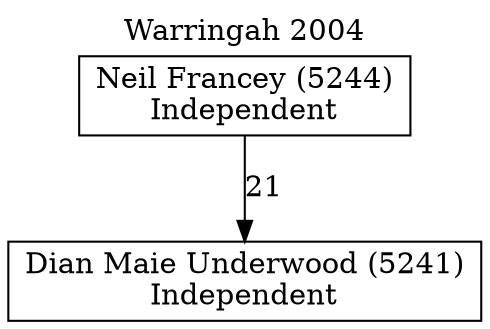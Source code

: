 // House preference flow
digraph "Dian Maie Underwood (5241)_Warringah_2004" {
	graph [label="Warringah 2004" labelloc=t mclimit=10]
	node [shape=box]
	"Dian Maie Underwood (5241)" [label="Dian Maie Underwood (5241)
Independent"]
	"Neil Francey (5244)" [label="Neil Francey (5244)
Independent"]
	"Neil Francey (5244)" -> "Dian Maie Underwood (5241)" [label=21]
}
